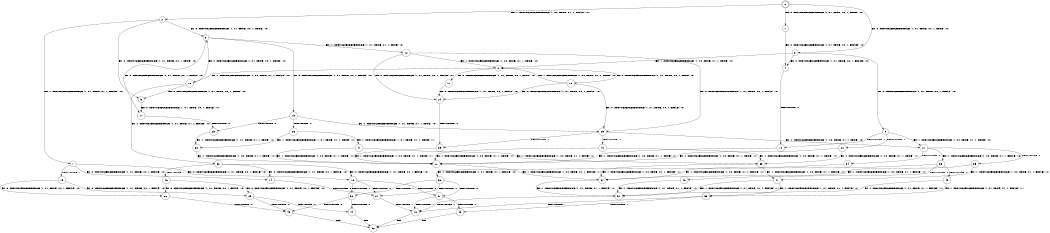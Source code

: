 digraph BCG {
size = "7, 10.5";
center = TRUE;
node [shape = circle];
0 [peripheries = 2];
0 -> 1 [label = "EX !0 !ATOMIC_EXCH_BRANCH (1, +1, TRUE, +0, 1, TRUE) !:0:"];
0 -> 2 [label = "EX !1 !ATOMIC_EXCH_BRANCH (1, +0, TRUE, +1, 1, FALSE) !:0:"];
0 -> 3 [label = "EX !0 !ATOMIC_EXCH_BRANCH (1, +1, TRUE, +0, 1, TRUE) !:0:"];
1 -> 4 [label = "EX !0 !ATOMIC_EXCH_BRANCH (1, +1, TRUE, +0, 1, FALSE) !:0:"];
2 -> 5 [label = "EX !0 !ATOMIC_EXCH_BRANCH (1, +1, TRUE, +0, 1, TRUE) !:0:"];
2 -> 6 [label = "EX !0 !ATOMIC_EXCH_BRANCH (1, +1, TRUE, +0, 1, TRUE) !:0:"];
2 -> 7 [label = "EX !1 !ATOMIC_EXCH_BRANCH (1, +1, TRUE, +1, 1, FALSE) !:0:"];
3 -> 4 [label = "EX !0 !ATOMIC_EXCH_BRANCH (1, +1, TRUE, +0, 1, FALSE) !:0:"];
3 -> 8 [label = "EX !1 !ATOMIC_EXCH_BRANCH (1, +0, TRUE, +1, 1, TRUE) !:0:"];
3 -> 9 [label = "EX !0 !ATOMIC_EXCH_BRANCH (1, +1, TRUE, +0, 1, FALSE) !:0:"];
4 -> 10 [label = "TERMINATE !0"];
5 -> 11 [label = "EX !0 !ATOMIC_EXCH_BRANCH (1, +1, TRUE, +0, 1, FALSE) !:0:"];
6 -> 11 [label = "EX !0 !ATOMIC_EXCH_BRANCH (1, +1, TRUE, +0, 1, FALSE) !:0:"];
6 -> 12 [label = "EX !1 !ATOMIC_EXCH_BRANCH (1, +1, TRUE, +1, 1, TRUE) !:0:"];
6 -> 13 [label = "EX !0 !ATOMIC_EXCH_BRANCH (1, +1, TRUE, +0, 1, FALSE) !:0:"];
7 -> 14 [label = "EX !0 !ATOMIC_EXCH_BRANCH (1, +1, TRUE, +0, 1, FALSE) !:0:"];
7 -> 15 [label = "TERMINATE !1"];
7 -> 16 [label = "EX !0 !ATOMIC_EXCH_BRANCH (1, +1, TRUE, +0, 1, FALSE) !:0:"];
8 -> 17 [label = "EX !0 !ATOMIC_EXCH_BRANCH (1, +1, TRUE, +0, 1, TRUE) !:0:"];
8 -> 18 [label = "EX !1 !ATOMIC_EXCH_BRANCH (1, +0, TRUE, +1, 1, FALSE) !:0:"];
8 -> 19 [label = "EX !0 !ATOMIC_EXCH_BRANCH (1, +1, TRUE, +0, 1, TRUE) !:0:"];
9 -> 10 [label = "TERMINATE !0"];
9 -> 20 [label = "TERMINATE !0"];
9 -> 21 [label = "EX !1 !ATOMIC_EXCH_BRANCH (1, +0, TRUE, +1, 1, TRUE) !:0:"];
10 -> 22 [label = "EX !1 !ATOMIC_EXCH_BRANCH (1, +0, TRUE, +1, 1, TRUE) !:1:"];
11 -> 23 [label = "TERMINATE !0"];
12 -> 24 [label = "EX !0 !ATOMIC_EXCH_BRANCH (1, +1, TRUE, +0, 1, FALSE) !:0:"];
12 -> 8 [label = "EX !1 !ATOMIC_EXCH_BRANCH (1, +0, TRUE, +1, 1, TRUE) !:0:"];
12 -> 25 [label = "EX !0 !ATOMIC_EXCH_BRANCH (1, +1, TRUE, +0, 1, FALSE) !:0:"];
13 -> 23 [label = "TERMINATE !0"];
13 -> 26 [label = "TERMINATE !0"];
13 -> 25 [label = "EX !1 !ATOMIC_EXCH_BRANCH (1, +1, TRUE, +1, 1, TRUE) !:0:"];
14 -> 27 [label = "TERMINATE !0"];
15 -> 28 [label = "EX !0 !ATOMIC_EXCH_BRANCH (1, +1, TRUE, +0, 1, FALSE) !:0:"];
15 -> 29 [label = "EX !0 !ATOMIC_EXCH_BRANCH (1, +1, TRUE, +0, 1, FALSE) !:0:"];
16 -> 27 [label = "TERMINATE !0"];
16 -> 30 [label = "TERMINATE !1"];
16 -> 31 [label = "TERMINATE !0"];
17 -> 24 [label = "EX !0 !ATOMIC_EXCH_BRANCH (1, +1, TRUE, +0, 1, FALSE) !:0:"];
18 -> 5 [label = "EX !0 !ATOMIC_EXCH_BRANCH (1, +1, TRUE, +0, 1, TRUE) !:0:"];
18 -> 32 [label = "EX !1 !ATOMIC_EXCH_BRANCH (1, +1, TRUE, +1, 1, FALSE) !:0:"];
18 -> 6 [label = "EX !0 !ATOMIC_EXCH_BRANCH (1, +1, TRUE, +0, 1, TRUE) !:0:"];
19 -> 24 [label = "EX !0 !ATOMIC_EXCH_BRANCH (1, +1, TRUE, +0, 1, FALSE) !:0:"];
19 -> 8 [label = "EX !1 !ATOMIC_EXCH_BRANCH (1, +0, TRUE, +1, 1, TRUE) !:0:"];
19 -> 25 [label = "EX !0 !ATOMIC_EXCH_BRANCH (1, +1, TRUE, +0, 1, FALSE) !:0:"];
20 -> 22 [label = "EX !1 !ATOMIC_EXCH_BRANCH (1, +0, TRUE, +1, 1, TRUE) !:1:"];
20 -> 33 [label = "EX !1 !ATOMIC_EXCH_BRANCH (1, +0, TRUE, +1, 1, TRUE) !:1:"];
21 -> 34 [label = "TERMINATE !0"];
21 -> 35 [label = "TERMINATE !0"];
21 -> 36 [label = "EX !1 !ATOMIC_EXCH_BRANCH (1, +0, TRUE, +1, 1, FALSE) !:0:"];
22 -> 37 [label = "EX !1 !ATOMIC_EXCH_BRANCH (1, +0, TRUE, +1, 1, FALSE) !:1:"];
23 -> 38 [label = "EX !1 !ATOMIC_EXCH_BRANCH (1, +1, TRUE, +1, 1, TRUE) !:1:"];
24 -> 39 [label = "TERMINATE !0"];
25 -> 39 [label = "TERMINATE !0"];
25 -> 40 [label = "TERMINATE !0"];
25 -> 21 [label = "EX !1 !ATOMIC_EXCH_BRANCH (1, +0, TRUE, +1, 1, TRUE) !:0:"];
26 -> 38 [label = "EX !1 !ATOMIC_EXCH_BRANCH (1, +1, TRUE, +1, 1, TRUE) !:1:"];
26 -> 41 [label = "EX !1 !ATOMIC_EXCH_BRANCH (1, +1, TRUE, +1, 1, TRUE) !:1:"];
27 -> 42 [label = "TERMINATE !1"];
28 -> 43 [label = "TERMINATE !0"];
29 -> 43 [label = "TERMINATE !0"];
29 -> 44 [label = "TERMINATE !0"];
30 -> 43 [label = "TERMINATE !0"];
30 -> 44 [label = "TERMINATE !0"];
31 -> 42 [label = "TERMINATE !1"];
31 -> 45 [label = "TERMINATE !1"];
32 -> 14 [label = "EX !0 !ATOMIC_EXCH_BRANCH (1, +1, TRUE, +0, 1, FALSE) !:0:"];
32 -> 46 [label = "TERMINATE !1"];
32 -> 16 [label = "EX !0 !ATOMIC_EXCH_BRANCH (1, +1, TRUE, +0, 1, FALSE) !:0:"];
33 -> 37 [label = "EX !1 !ATOMIC_EXCH_BRANCH (1, +0, TRUE, +1, 1, FALSE) !:1:"];
33 -> 47 [label = "EX !1 !ATOMIC_EXCH_BRANCH (1, +0, TRUE, +1, 1, FALSE) !:1:"];
34 -> 37 [label = "EX !1 !ATOMIC_EXCH_BRANCH (1, +0, TRUE, +1, 1, FALSE) !:1:"];
35 -> 37 [label = "EX !1 !ATOMIC_EXCH_BRANCH (1, +0, TRUE, +1, 1, FALSE) !:1:"];
35 -> 47 [label = "EX !1 !ATOMIC_EXCH_BRANCH (1, +0, TRUE, +1, 1, FALSE) !:1:"];
36 -> 48 [label = "TERMINATE !0"];
36 -> 49 [label = "TERMINATE !0"];
36 -> 50 [label = "EX !1 !ATOMIC_EXCH_BRANCH (1, +1, TRUE, +1, 1, FALSE) !:0:"];
37 -> 51 [label = "EX !1 !ATOMIC_EXCH_BRANCH (1, +1, TRUE, +1, 1, FALSE) !:1:"];
38 -> 22 [label = "EX !1 !ATOMIC_EXCH_BRANCH (1, +0, TRUE, +1, 1, TRUE) !:1:"];
39 -> 22 [label = "EX !1 !ATOMIC_EXCH_BRANCH (1, +0, TRUE, +1, 1, TRUE) !:1:"];
40 -> 22 [label = "EX !1 !ATOMIC_EXCH_BRANCH (1, +0, TRUE, +1, 1, TRUE) !:1:"];
40 -> 33 [label = "EX !1 !ATOMIC_EXCH_BRANCH (1, +0, TRUE, +1, 1, TRUE) !:1:"];
41 -> 22 [label = "EX !1 !ATOMIC_EXCH_BRANCH (1, +0, TRUE, +1, 1, TRUE) !:1:"];
41 -> 33 [label = "EX !1 !ATOMIC_EXCH_BRANCH (1, +0, TRUE, +1, 1, TRUE) !:1:"];
42 -> 52 [label = "exit"];
43 -> 52 [label = "exit"];
44 -> 52 [label = "exit"];
45 -> 52 [label = "exit"];
46 -> 28 [label = "EX !0 !ATOMIC_EXCH_BRANCH (1, +1, TRUE, +0, 1, FALSE) !:0:"];
46 -> 29 [label = "EX !0 !ATOMIC_EXCH_BRANCH (1, +1, TRUE, +0, 1, FALSE) !:0:"];
47 -> 51 [label = "EX !1 !ATOMIC_EXCH_BRANCH (1, +1, TRUE, +1, 1, FALSE) !:1:"];
47 -> 53 [label = "EX !1 !ATOMIC_EXCH_BRANCH (1, +1, TRUE, +1, 1, FALSE) !:1:"];
48 -> 51 [label = "EX !1 !ATOMIC_EXCH_BRANCH (1, +1, TRUE, +1, 1, FALSE) !:1:"];
49 -> 51 [label = "EX !1 !ATOMIC_EXCH_BRANCH (1, +1, TRUE, +1, 1, FALSE) !:1:"];
49 -> 53 [label = "EX !1 !ATOMIC_EXCH_BRANCH (1, +1, TRUE, +1, 1, FALSE) !:1:"];
50 -> 27 [label = "TERMINATE !0"];
50 -> 30 [label = "TERMINATE !1"];
50 -> 31 [label = "TERMINATE !0"];
51 -> 42 [label = "TERMINATE !1"];
53 -> 42 [label = "TERMINATE !1"];
53 -> 45 [label = "TERMINATE !1"];
}
